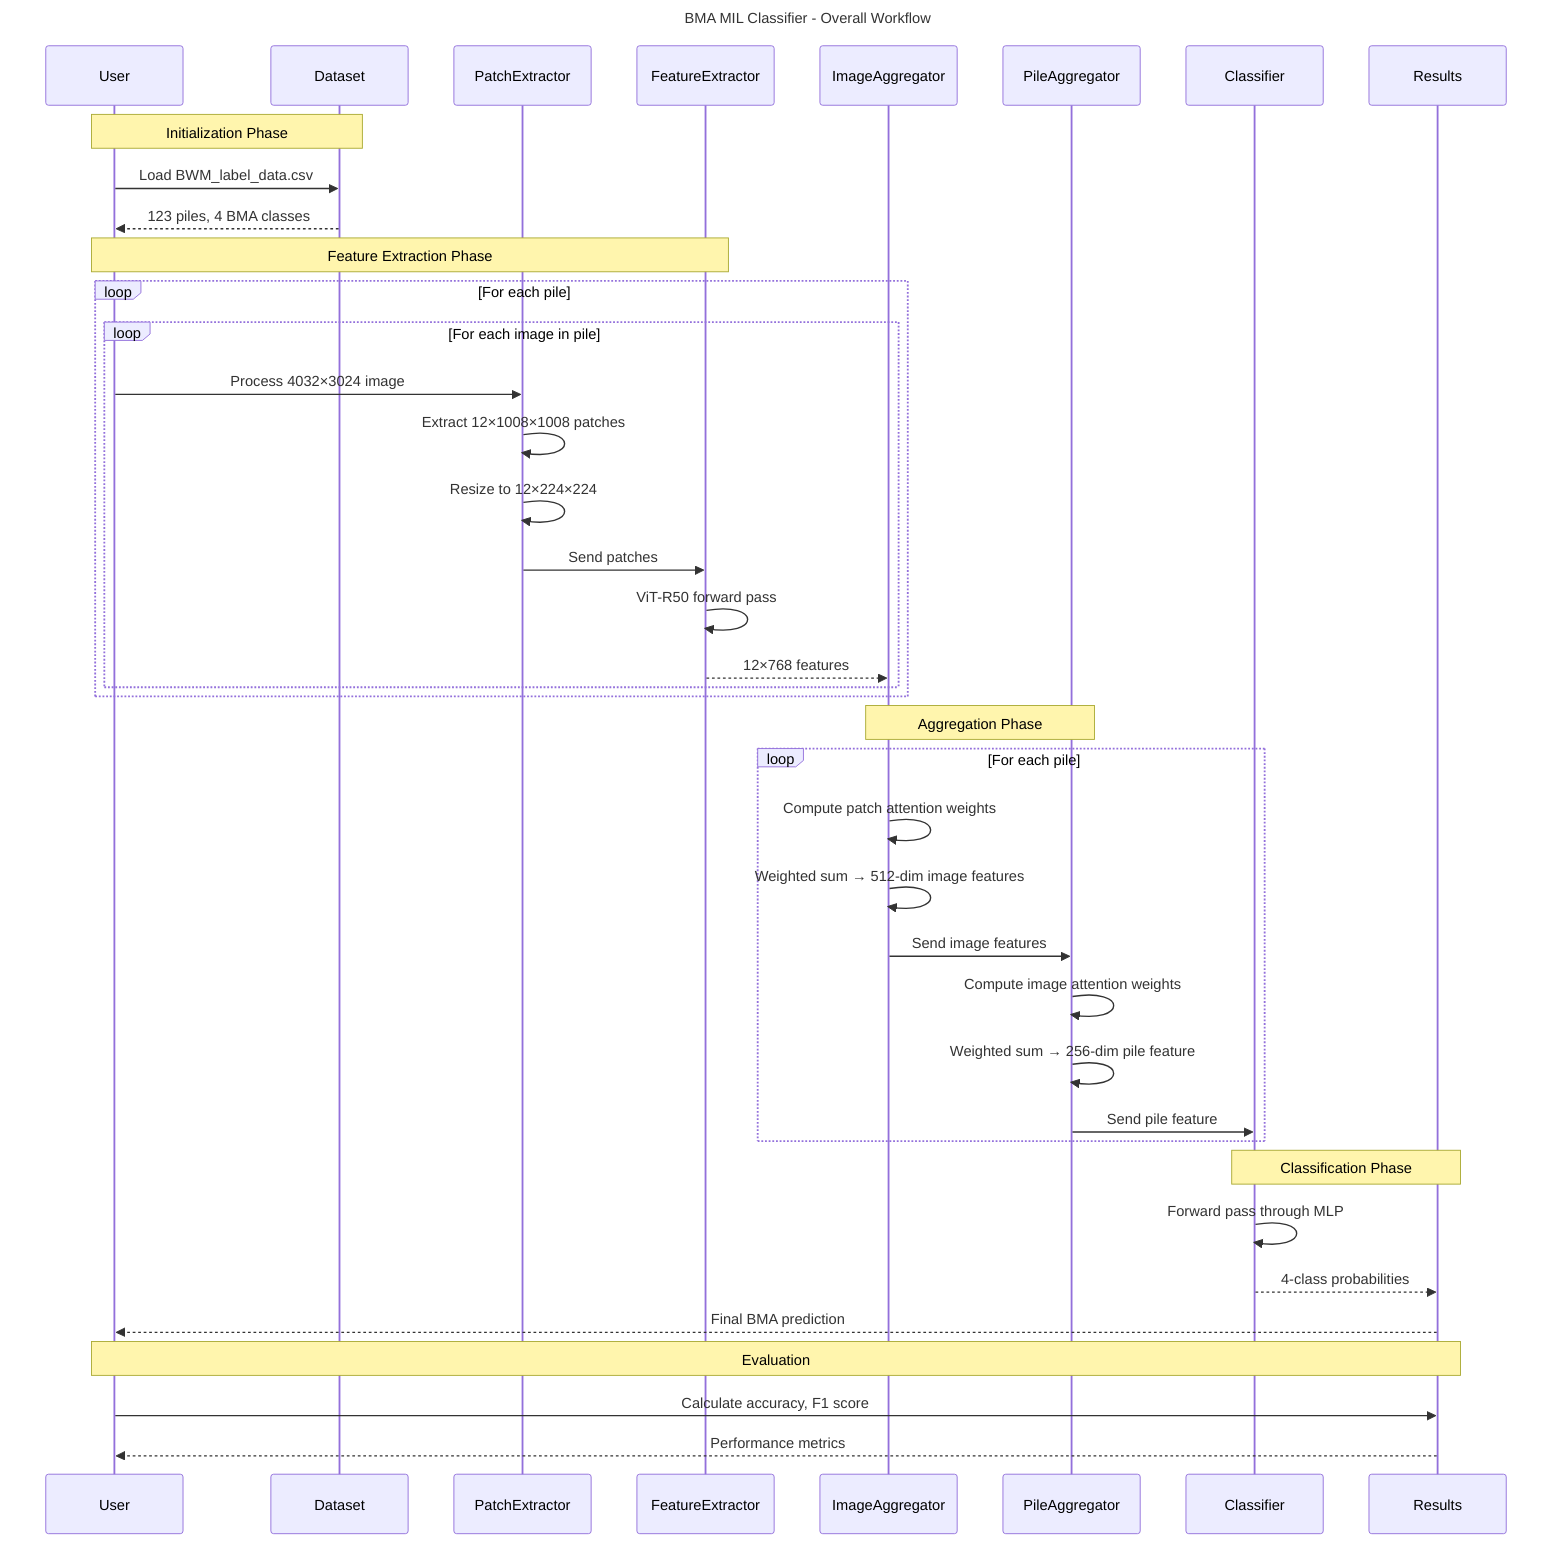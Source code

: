 ---
title: BMA MIL Classifier - Overall Workflow
---

sequenceDiagram
    participant User
    participant Dataset
    participant PatchExtractor
    participant FeatureExtractor
    participant ImageAggregator
    participant PileAggregator
    participant Classifier
    participant Results

    Note over User,Dataset: Initialization Phase
    User->>Dataset: Load BWM_label_data.csv
    Dataset-->>User: 123 piles, 4 BMA classes

    Note over User,FeatureExtractor: Feature Extraction Phase
    loop For each pile
        loop For each image in pile
            User->>PatchExtractor: Process 4032×3024 image
            PatchExtractor->>PatchExtractor: Extract 12×1008×1008 patches
            PatchExtractor->>PatchExtractor: Resize to 12×224×224
            PatchExtractor->>FeatureExtractor: Send patches
            FeatureExtractor->>FeatureExtractor: ViT-R50 forward pass
            FeatureExtractor-->>ImageAggregator: 12×768 features
        end
    end

    Note over ImageAggregator,PileAggregator: Aggregation Phase
    loop For each pile
        ImageAggregator->>ImageAggregator: Compute patch attention weights
        ImageAggregator->>ImageAggregator: Weighted sum → 512-dim image features
        ImageAggregator->>PileAggregator: Send image features
        PileAggregator->>PileAggregator: Compute image attention weights
        PileAggregator->>PileAggregator: Weighted sum → 256-dim pile feature
        PileAggregator->>Classifier: Send pile feature
    end

    Note over Classifier,Results: Classification Phase
    Classifier->>Classifier: Forward pass through MLP
    Classifier-->>Results: 4-class probabilities
    Results-->>User: Final BMA prediction

    Note over User,Results: Evaluation
    User->>Results: Calculate accuracy, F1 score
    Results-->>User: Performance metrics